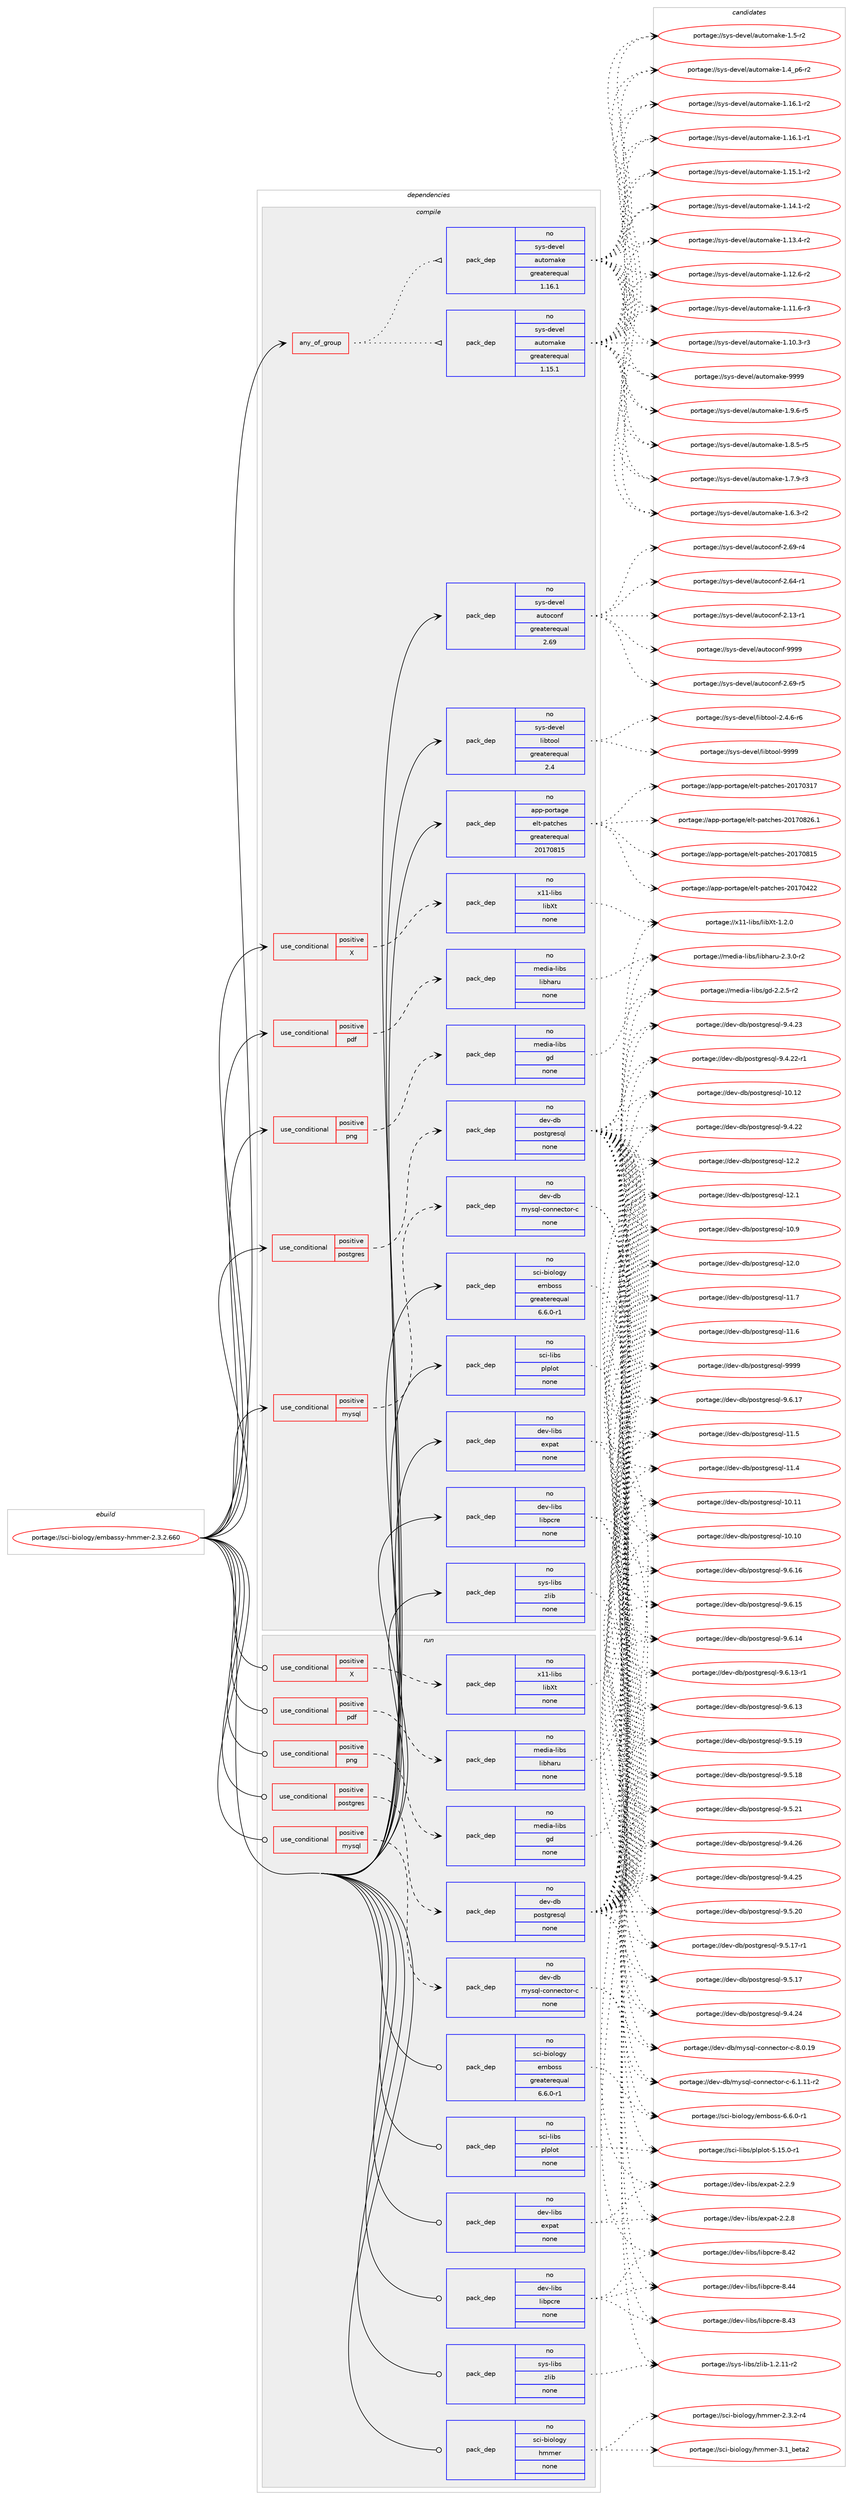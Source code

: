 digraph prolog {

# *************
# Graph options
# *************

newrank=true;
concentrate=true;
compound=true;
graph [rankdir=LR,fontname=Helvetica,fontsize=10,ranksep=1.5];#, ranksep=2.5, nodesep=0.2];
edge  [arrowhead=vee];
node  [fontname=Helvetica,fontsize=10];

# **********
# The ebuild
# **********

subgraph cluster_leftcol {
color=gray;
rank=same;
label=<<i>ebuild</i>>;
id [label="portage://sci-biology/embassy-hmmer-2.3.2.660", color=red, width=4, href="../sci-biology/embassy-hmmer-2.3.2.660.svg"];
}

# ****************
# The dependencies
# ****************

subgraph cluster_midcol {
color=gray;
label=<<i>dependencies</i>>;
subgraph cluster_compile {
fillcolor="#eeeeee";
style=filled;
label=<<i>compile</i>>;
subgraph any1638 {
dependency98505 [label=<<TABLE BORDER="0" CELLBORDER="1" CELLSPACING="0" CELLPADDING="4"><TR><TD CELLPADDING="10">any_of_group</TD></TR></TABLE>>, shape=none, color=red];subgraph pack76918 {
dependency98506 [label=<<TABLE BORDER="0" CELLBORDER="1" CELLSPACING="0" CELLPADDING="4" WIDTH="220"><TR><TD ROWSPAN="6" CELLPADDING="30">pack_dep</TD></TR><TR><TD WIDTH="110">no</TD></TR><TR><TD>sys-devel</TD></TR><TR><TD>automake</TD></TR><TR><TD>greaterequal</TD></TR><TR><TD>1.16.1</TD></TR></TABLE>>, shape=none, color=blue];
}
dependency98505:e -> dependency98506:w [weight=20,style="dotted",arrowhead="oinv"];
subgraph pack76919 {
dependency98507 [label=<<TABLE BORDER="0" CELLBORDER="1" CELLSPACING="0" CELLPADDING="4" WIDTH="220"><TR><TD ROWSPAN="6" CELLPADDING="30">pack_dep</TD></TR><TR><TD WIDTH="110">no</TD></TR><TR><TD>sys-devel</TD></TR><TR><TD>automake</TD></TR><TR><TD>greaterequal</TD></TR><TR><TD>1.15.1</TD></TR></TABLE>>, shape=none, color=blue];
}
dependency98505:e -> dependency98507:w [weight=20,style="dotted",arrowhead="oinv"];
}
id:e -> dependency98505:w [weight=20,style="solid",arrowhead="vee"];
subgraph cond19858 {
dependency98508 [label=<<TABLE BORDER="0" CELLBORDER="1" CELLSPACING="0" CELLPADDING="4"><TR><TD ROWSPAN="3" CELLPADDING="10">use_conditional</TD></TR><TR><TD>positive</TD></TR><TR><TD>X</TD></TR></TABLE>>, shape=none, color=red];
subgraph pack76920 {
dependency98509 [label=<<TABLE BORDER="0" CELLBORDER="1" CELLSPACING="0" CELLPADDING="4" WIDTH="220"><TR><TD ROWSPAN="6" CELLPADDING="30">pack_dep</TD></TR><TR><TD WIDTH="110">no</TD></TR><TR><TD>x11-libs</TD></TR><TR><TD>libXt</TD></TR><TR><TD>none</TD></TR><TR><TD></TD></TR></TABLE>>, shape=none, color=blue];
}
dependency98508:e -> dependency98509:w [weight=20,style="dashed",arrowhead="vee"];
}
id:e -> dependency98508:w [weight=20,style="solid",arrowhead="vee"];
subgraph cond19859 {
dependency98510 [label=<<TABLE BORDER="0" CELLBORDER="1" CELLSPACING="0" CELLPADDING="4"><TR><TD ROWSPAN="3" CELLPADDING="10">use_conditional</TD></TR><TR><TD>positive</TD></TR><TR><TD>mysql</TD></TR></TABLE>>, shape=none, color=red];
subgraph pack76921 {
dependency98511 [label=<<TABLE BORDER="0" CELLBORDER="1" CELLSPACING="0" CELLPADDING="4" WIDTH="220"><TR><TD ROWSPAN="6" CELLPADDING="30">pack_dep</TD></TR><TR><TD WIDTH="110">no</TD></TR><TR><TD>dev-db</TD></TR><TR><TD>mysql-connector-c</TD></TR><TR><TD>none</TD></TR><TR><TD></TD></TR></TABLE>>, shape=none, color=blue];
}
dependency98510:e -> dependency98511:w [weight=20,style="dashed",arrowhead="vee"];
}
id:e -> dependency98510:w [weight=20,style="solid",arrowhead="vee"];
subgraph cond19860 {
dependency98512 [label=<<TABLE BORDER="0" CELLBORDER="1" CELLSPACING="0" CELLPADDING="4"><TR><TD ROWSPAN="3" CELLPADDING="10">use_conditional</TD></TR><TR><TD>positive</TD></TR><TR><TD>pdf</TD></TR></TABLE>>, shape=none, color=red];
subgraph pack76922 {
dependency98513 [label=<<TABLE BORDER="0" CELLBORDER="1" CELLSPACING="0" CELLPADDING="4" WIDTH="220"><TR><TD ROWSPAN="6" CELLPADDING="30">pack_dep</TD></TR><TR><TD WIDTH="110">no</TD></TR><TR><TD>media-libs</TD></TR><TR><TD>libharu</TD></TR><TR><TD>none</TD></TR><TR><TD></TD></TR></TABLE>>, shape=none, color=blue];
}
dependency98512:e -> dependency98513:w [weight=20,style="dashed",arrowhead="vee"];
}
id:e -> dependency98512:w [weight=20,style="solid",arrowhead="vee"];
subgraph cond19861 {
dependency98514 [label=<<TABLE BORDER="0" CELLBORDER="1" CELLSPACING="0" CELLPADDING="4"><TR><TD ROWSPAN="3" CELLPADDING="10">use_conditional</TD></TR><TR><TD>positive</TD></TR><TR><TD>png</TD></TR></TABLE>>, shape=none, color=red];
subgraph pack76923 {
dependency98515 [label=<<TABLE BORDER="0" CELLBORDER="1" CELLSPACING="0" CELLPADDING="4" WIDTH="220"><TR><TD ROWSPAN="6" CELLPADDING="30">pack_dep</TD></TR><TR><TD WIDTH="110">no</TD></TR><TR><TD>media-libs</TD></TR><TR><TD>gd</TD></TR><TR><TD>none</TD></TR><TR><TD></TD></TR></TABLE>>, shape=none, color=blue];
}
dependency98514:e -> dependency98515:w [weight=20,style="dashed",arrowhead="vee"];
}
id:e -> dependency98514:w [weight=20,style="solid",arrowhead="vee"];
subgraph cond19862 {
dependency98516 [label=<<TABLE BORDER="0" CELLBORDER="1" CELLSPACING="0" CELLPADDING="4"><TR><TD ROWSPAN="3" CELLPADDING="10">use_conditional</TD></TR><TR><TD>positive</TD></TR><TR><TD>postgres</TD></TR></TABLE>>, shape=none, color=red];
subgraph pack76924 {
dependency98517 [label=<<TABLE BORDER="0" CELLBORDER="1" CELLSPACING="0" CELLPADDING="4" WIDTH="220"><TR><TD ROWSPAN="6" CELLPADDING="30">pack_dep</TD></TR><TR><TD WIDTH="110">no</TD></TR><TR><TD>dev-db</TD></TR><TR><TD>postgresql</TD></TR><TR><TD>none</TD></TR><TR><TD></TD></TR></TABLE>>, shape=none, color=blue];
}
dependency98516:e -> dependency98517:w [weight=20,style="dashed",arrowhead="vee"];
}
id:e -> dependency98516:w [weight=20,style="solid",arrowhead="vee"];
subgraph pack76925 {
dependency98518 [label=<<TABLE BORDER="0" CELLBORDER="1" CELLSPACING="0" CELLPADDING="4" WIDTH="220"><TR><TD ROWSPAN="6" CELLPADDING="30">pack_dep</TD></TR><TR><TD WIDTH="110">no</TD></TR><TR><TD>app-portage</TD></TR><TR><TD>elt-patches</TD></TR><TR><TD>greaterequal</TD></TR><TR><TD>20170815</TD></TR></TABLE>>, shape=none, color=blue];
}
id:e -> dependency98518:w [weight=20,style="solid",arrowhead="vee"];
subgraph pack76926 {
dependency98519 [label=<<TABLE BORDER="0" CELLBORDER="1" CELLSPACING="0" CELLPADDING="4" WIDTH="220"><TR><TD ROWSPAN="6" CELLPADDING="30">pack_dep</TD></TR><TR><TD WIDTH="110">no</TD></TR><TR><TD>dev-libs</TD></TR><TR><TD>expat</TD></TR><TR><TD>none</TD></TR><TR><TD></TD></TR></TABLE>>, shape=none, color=blue];
}
id:e -> dependency98519:w [weight=20,style="solid",arrowhead="vee"];
subgraph pack76927 {
dependency98520 [label=<<TABLE BORDER="0" CELLBORDER="1" CELLSPACING="0" CELLPADDING="4" WIDTH="220"><TR><TD ROWSPAN="6" CELLPADDING="30">pack_dep</TD></TR><TR><TD WIDTH="110">no</TD></TR><TR><TD>dev-libs</TD></TR><TR><TD>libpcre</TD></TR><TR><TD>none</TD></TR><TR><TD></TD></TR></TABLE>>, shape=none, color=blue];
}
id:e -> dependency98520:w [weight=20,style="solid",arrowhead="vee"];
subgraph pack76928 {
dependency98521 [label=<<TABLE BORDER="0" CELLBORDER="1" CELLSPACING="0" CELLPADDING="4" WIDTH="220"><TR><TD ROWSPAN="6" CELLPADDING="30">pack_dep</TD></TR><TR><TD WIDTH="110">no</TD></TR><TR><TD>sci-biology</TD></TR><TR><TD>emboss</TD></TR><TR><TD>greaterequal</TD></TR><TR><TD>6.6.0-r1</TD></TR></TABLE>>, shape=none, color=blue];
}
id:e -> dependency98521:w [weight=20,style="solid",arrowhead="vee"];
subgraph pack76929 {
dependency98522 [label=<<TABLE BORDER="0" CELLBORDER="1" CELLSPACING="0" CELLPADDING="4" WIDTH="220"><TR><TD ROWSPAN="6" CELLPADDING="30">pack_dep</TD></TR><TR><TD WIDTH="110">no</TD></TR><TR><TD>sci-libs</TD></TR><TR><TD>plplot</TD></TR><TR><TD>none</TD></TR><TR><TD></TD></TR></TABLE>>, shape=none, color=blue];
}
id:e -> dependency98522:w [weight=20,style="solid",arrowhead="vee"];
subgraph pack76930 {
dependency98523 [label=<<TABLE BORDER="0" CELLBORDER="1" CELLSPACING="0" CELLPADDING="4" WIDTH="220"><TR><TD ROWSPAN="6" CELLPADDING="30">pack_dep</TD></TR><TR><TD WIDTH="110">no</TD></TR><TR><TD>sys-devel</TD></TR><TR><TD>autoconf</TD></TR><TR><TD>greaterequal</TD></TR><TR><TD>2.69</TD></TR></TABLE>>, shape=none, color=blue];
}
id:e -> dependency98523:w [weight=20,style="solid",arrowhead="vee"];
subgraph pack76931 {
dependency98524 [label=<<TABLE BORDER="0" CELLBORDER="1" CELLSPACING="0" CELLPADDING="4" WIDTH="220"><TR><TD ROWSPAN="6" CELLPADDING="30">pack_dep</TD></TR><TR><TD WIDTH="110">no</TD></TR><TR><TD>sys-devel</TD></TR><TR><TD>libtool</TD></TR><TR><TD>greaterequal</TD></TR><TR><TD>2.4</TD></TR></TABLE>>, shape=none, color=blue];
}
id:e -> dependency98524:w [weight=20,style="solid",arrowhead="vee"];
subgraph pack76932 {
dependency98525 [label=<<TABLE BORDER="0" CELLBORDER="1" CELLSPACING="0" CELLPADDING="4" WIDTH="220"><TR><TD ROWSPAN="6" CELLPADDING="30">pack_dep</TD></TR><TR><TD WIDTH="110">no</TD></TR><TR><TD>sys-libs</TD></TR><TR><TD>zlib</TD></TR><TR><TD>none</TD></TR><TR><TD></TD></TR></TABLE>>, shape=none, color=blue];
}
id:e -> dependency98525:w [weight=20,style="solid",arrowhead="vee"];
}
subgraph cluster_compileandrun {
fillcolor="#eeeeee";
style=filled;
label=<<i>compile and run</i>>;
}
subgraph cluster_run {
fillcolor="#eeeeee";
style=filled;
label=<<i>run</i>>;
subgraph cond19863 {
dependency98526 [label=<<TABLE BORDER="0" CELLBORDER="1" CELLSPACING="0" CELLPADDING="4"><TR><TD ROWSPAN="3" CELLPADDING="10">use_conditional</TD></TR><TR><TD>positive</TD></TR><TR><TD>X</TD></TR></TABLE>>, shape=none, color=red];
subgraph pack76933 {
dependency98527 [label=<<TABLE BORDER="0" CELLBORDER="1" CELLSPACING="0" CELLPADDING="4" WIDTH="220"><TR><TD ROWSPAN="6" CELLPADDING="30">pack_dep</TD></TR><TR><TD WIDTH="110">no</TD></TR><TR><TD>x11-libs</TD></TR><TR><TD>libXt</TD></TR><TR><TD>none</TD></TR><TR><TD></TD></TR></TABLE>>, shape=none, color=blue];
}
dependency98526:e -> dependency98527:w [weight=20,style="dashed",arrowhead="vee"];
}
id:e -> dependency98526:w [weight=20,style="solid",arrowhead="odot"];
subgraph cond19864 {
dependency98528 [label=<<TABLE BORDER="0" CELLBORDER="1" CELLSPACING="0" CELLPADDING="4"><TR><TD ROWSPAN="3" CELLPADDING="10">use_conditional</TD></TR><TR><TD>positive</TD></TR><TR><TD>mysql</TD></TR></TABLE>>, shape=none, color=red];
subgraph pack76934 {
dependency98529 [label=<<TABLE BORDER="0" CELLBORDER="1" CELLSPACING="0" CELLPADDING="4" WIDTH="220"><TR><TD ROWSPAN="6" CELLPADDING="30">pack_dep</TD></TR><TR><TD WIDTH="110">no</TD></TR><TR><TD>dev-db</TD></TR><TR><TD>mysql-connector-c</TD></TR><TR><TD>none</TD></TR><TR><TD></TD></TR></TABLE>>, shape=none, color=blue];
}
dependency98528:e -> dependency98529:w [weight=20,style="dashed",arrowhead="vee"];
}
id:e -> dependency98528:w [weight=20,style="solid",arrowhead="odot"];
subgraph cond19865 {
dependency98530 [label=<<TABLE BORDER="0" CELLBORDER="1" CELLSPACING="0" CELLPADDING="4"><TR><TD ROWSPAN="3" CELLPADDING="10">use_conditional</TD></TR><TR><TD>positive</TD></TR><TR><TD>pdf</TD></TR></TABLE>>, shape=none, color=red];
subgraph pack76935 {
dependency98531 [label=<<TABLE BORDER="0" CELLBORDER="1" CELLSPACING="0" CELLPADDING="4" WIDTH="220"><TR><TD ROWSPAN="6" CELLPADDING="30">pack_dep</TD></TR><TR><TD WIDTH="110">no</TD></TR><TR><TD>media-libs</TD></TR><TR><TD>libharu</TD></TR><TR><TD>none</TD></TR><TR><TD></TD></TR></TABLE>>, shape=none, color=blue];
}
dependency98530:e -> dependency98531:w [weight=20,style="dashed",arrowhead="vee"];
}
id:e -> dependency98530:w [weight=20,style="solid",arrowhead="odot"];
subgraph cond19866 {
dependency98532 [label=<<TABLE BORDER="0" CELLBORDER="1" CELLSPACING="0" CELLPADDING="4"><TR><TD ROWSPAN="3" CELLPADDING="10">use_conditional</TD></TR><TR><TD>positive</TD></TR><TR><TD>png</TD></TR></TABLE>>, shape=none, color=red];
subgraph pack76936 {
dependency98533 [label=<<TABLE BORDER="0" CELLBORDER="1" CELLSPACING="0" CELLPADDING="4" WIDTH="220"><TR><TD ROWSPAN="6" CELLPADDING="30">pack_dep</TD></TR><TR><TD WIDTH="110">no</TD></TR><TR><TD>media-libs</TD></TR><TR><TD>gd</TD></TR><TR><TD>none</TD></TR><TR><TD></TD></TR></TABLE>>, shape=none, color=blue];
}
dependency98532:e -> dependency98533:w [weight=20,style="dashed",arrowhead="vee"];
}
id:e -> dependency98532:w [weight=20,style="solid",arrowhead="odot"];
subgraph cond19867 {
dependency98534 [label=<<TABLE BORDER="0" CELLBORDER="1" CELLSPACING="0" CELLPADDING="4"><TR><TD ROWSPAN="3" CELLPADDING="10">use_conditional</TD></TR><TR><TD>positive</TD></TR><TR><TD>postgres</TD></TR></TABLE>>, shape=none, color=red];
subgraph pack76937 {
dependency98535 [label=<<TABLE BORDER="0" CELLBORDER="1" CELLSPACING="0" CELLPADDING="4" WIDTH="220"><TR><TD ROWSPAN="6" CELLPADDING="30">pack_dep</TD></TR><TR><TD WIDTH="110">no</TD></TR><TR><TD>dev-db</TD></TR><TR><TD>postgresql</TD></TR><TR><TD>none</TD></TR><TR><TD></TD></TR></TABLE>>, shape=none, color=blue];
}
dependency98534:e -> dependency98535:w [weight=20,style="dashed",arrowhead="vee"];
}
id:e -> dependency98534:w [weight=20,style="solid",arrowhead="odot"];
subgraph pack76938 {
dependency98536 [label=<<TABLE BORDER="0" CELLBORDER="1" CELLSPACING="0" CELLPADDING="4" WIDTH="220"><TR><TD ROWSPAN="6" CELLPADDING="30">pack_dep</TD></TR><TR><TD WIDTH="110">no</TD></TR><TR><TD>dev-libs</TD></TR><TR><TD>expat</TD></TR><TR><TD>none</TD></TR><TR><TD></TD></TR></TABLE>>, shape=none, color=blue];
}
id:e -> dependency98536:w [weight=20,style="solid",arrowhead="odot"];
subgraph pack76939 {
dependency98537 [label=<<TABLE BORDER="0" CELLBORDER="1" CELLSPACING="0" CELLPADDING="4" WIDTH="220"><TR><TD ROWSPAN="6" CELLPADDING="30">pack_dep</TD></TR><TR><TD WIDTH="110">no</TD></TR><TR><TD>dev-libs</TD></TR><TR><TD>libpcre</TD></TR><TR><TD>none</TD></TR><TR><TD></TD></TR></TABLE>>, shape=none, color=blue];
}
id:e -> dependency98537:w [weight=20,style="solid",arrowhead="odot"];
subgraph pack76940 {
dependency98538 [label=<<TABLE BORDER="0" CELLBORDER="1" CELLSPACING="0" CELLPADDING="4" WIDTH="220"><TR><TD ROWSPAN="6" CELLPADDING="30">pack_dep</TD></TR><TR><TD WIDTH="110">no</TD></TR><TR><TD>sci-biology</TD></TR><TR><TD>emboss</TD></TR><TR><TD>greaterequal</TD></TR><TR><TD>6.6.0-r1</TD></TR></TABLE>>, shape=none, color=blue];
}
id:e -> dependency98538:w [weight=20,style="solid",arrowhead="odot"];
subgraph pack76941 {
dependency98539 [label=<<TABLE BORDER="0" CELLBORDER="1" CELLSPACING="0" CELLPADDING="4" WIDTH="220"><TR><TD ROWSPAN="6" CELLPADDING="30">pack_dep</TD></TR><TR><TD WIDTH="110">no</TD></TR><TR><TD>sci-biology</TD></TR><TR><TD>hmmer</TD></TR><TR><TD>none</TD></TR><TR><TD></TD></TR></TABLE>>, shape=none, color=blue];
}
id:e -> dependency98539:w [weight=20,style="solid",arrowhead="odot"];
subgraph pack76942 {
dependency98540 [label=<<TABLE BORDER="0" CELLBORDER="1" CELLSPACING="0" CELLPADDING="4" WIDTH="220"><TR><TD ROWSPAN="6" CELLPADDING="30">pack_dep</TD></TR><TR><TD WIDTH="110">no</TD></TR><TR><TD>sci-libs</TD></TR><TR><TD>plplot</TD></TR><TR><TD>none</TD></TR><TR><TD></TD></TR></TABLE>>, shape=none, color=blue];
}
id:e -> dependency98540:w [weight=20,style="solid",arrowhead="odot"];
subgraph pack76943 {
dependency98541 [label=<<TABLE BORDER="0" CELLBORDER="1" CELLSPACING="0" CELLPADDING="4" WIDTH="220"><TR><TD ROWSPAN="6" CELLPADDING="30">pack_dep</TD></TR><TR><TD WIDTH="110">no</TD></TR><TR><TD>sys-libs</TD></TR><TR><TD>zlib</TD></TR><TR><TD>none</TD></TR><TR><TD></TD></TR></TABLE>>, shape=none, color=blue];
}
id:e -> dependency98541:w [weight=20,style="solid",arrowhead="odot"];
}
}

# **************
# The candidates
# **************

subgraph cluster_choices {
rank=same;
color=gray;
label=<<i>candidates</i>>;

subgraph choice76918 {
color=black;
nodesep=1;
choice115121115451001011181011084797117116111109971071014557575757 [label="portage://sys-devel/automake-9999", color=red, width=4,href="../sys-devel/automake-9999.svg"];
choice115121115451001011181011084797117116111109971071014549465746544511453 [label="portage://sys-devel/automake-1.9.6-r5", color=red, width=4,href="../sys-devel/automake-1.9.6-r5.svg"];
choice115121115451001011181011084797117116111109971071014549465646534511453 [label="portage://sys-devel/automake-1.8.5-r5", color=red, width=4,href="../sys-devel/automake-1.8.5-r5.svg"];
choice115121115451001011181011084797117116111109971071014549465546574511451 [label="portage://sys-devel/automake-1.7.9-r3", color=red, width=4,href="../sys-devel/automake-1.7.9-r3.svg"];
choice115121115451001011181011084797117116111109971071014549465446514511450 [label="portage://sys-devel/automake-1.6.3-r2", color=red, width=4,href="../sys-devel/automake-1.6.3-r2.svg"];
choice11512111545100101118101108479711711611110997107101454946534511450 [label="portage://sys-devel/automake-1.5-r2", color=red, width=4,href="../sys-devel/automake-1.5-r2.svg"];
choice115121115451001011181011084797117116111109971071014549465295112544511450 [label="portage://sys-devel/automake-1.4_p6-r2", color=red, width=4,href="../sys-devel/automake-1.4_p6-r2.svg"];
choice11512111545100101118101108479711711611110997107101454946495446494511450 [label="portage://sys-devel/automake-1.16.1-r2", color=red, width=4,href="../sys-devel/automake-1.16.1-r2.svg"];
choice11512111545100101118101108479711711611110997107101454946495446494511449 [label="portage://sys-devel/automake-1.16.1-r1", color=red, width=4,href="../sys-devel/automake-1.16.1-r1.svg"];
choice11512111545100101118101108479711711611110997107101454946495346494511450 [label="portage://sys-devel/automake-1.15.1-r2", color=red, width=4,href="../sys-devel/automake-1.15.1-r2.svg"];
choice11512111545100101118101108479711711611110997107101454946495246494511450 [label="portage://sys-devel/automake-1.14.1-r2", color=red, width=4,href="../sys-devel/automake-1.14.1-r2.svg"];
choice11512111545100101118101108479711711611110997107101454946495146524511450 [label="portage://sys-devel/automake-1.13.4-r2", color=red, width=4,href="../sys-devel/automake-1.13.4-r2.svg"];
choice11512111545100101118101108479711711611110997107101454946495046544511450 [label="portage://sys-devel/automake-1.12.6-r2", color=red, width=4,href="../sys-devel/automake-1.12.6-r2.svg"];
choice11512111545100101118101108479711711611110997107101454946494946544511451 [label="portage://sys-devel/automake-1.11.6-r3", color=red, width=4,href="../sys-devel/automake-1.11.6-r3.svg"];
choice11512111545100101118101108479711711611110997107101454946494846514511451 [label="portage://sys-devel/automake-1.10.3-r3", color=red, width=4,href="../sys-devel/automake-1.10.3-r3.svg"];
dependency98506:e -> choice115121115451001011181011084797117116111109971071014557575757:w [style=dotted,weight="100"];
dependency98506:e -> choice115121115451001011181011084797117116111109971071014549465746544511453:w [style=dotted,weight="100"];
dependency98506:e -> choice115121115451001011181011084797117116111109971071014549465646534511453:w [style=dotted,weight="100"];
dependency98506:e -> choice115121115451001011181011084797117116111109971071014549465546574511451:w [style=dotted,weight="100"];
dependency98506:e -> choice115121115451001011181011084797117116111109971071014549465446514511450:w [style=dotted,weight="100"];
dependency98506:e -> choice11512111545100101118101108479711711611110997107101454946534511450:w [style=dotted,weight="100"];
dependency98506:e -> choice115121115451001011181011084797117116111109971071014549465295112544511450:w [style=dotted,weight="100"];
dependency98506:e -> choice11512111545100101118101108479711711611110997107101454946495446494511450:w [style=dotted,weight="100"];
dependency98506:e -> choice11512111545100101118101108479711711611110997107101454946495446494511449:w [style=dotted,weight="100"];
dependency98506:e -> choice11512111545100101118101108479711711611110997107101454946495346494511450:w [style=dotted,weight="100"];
dependency98506:e -> choice11512111545100101118101108479711711611110997107101454946495246494511450:w [style=dotted,weight="100"];
dependency98506:e -> choice11512111545100101118101108479711711611110997107101454946495146524511450:w [style=dotted,weight="100"];
dependency98506:e -> choice11512111545100101118101108479711711611110997107101454946495046544511450:w [style=dotted,weight="100"];
dependency98506:e -> choice11512111545100101118101108479711711611110997107101454946494946544511451:w [style=dotted,weight="100"];
dependency98506:e -> choice11512111545100101118101108479711711611110997107101454946494846514511451:w [style=dotted,weight="100"];
}
subgraph choice76919 {
color=black;
nodesep=1;
choice115121115451001011181011084797117116111109971071014557575757 [label="portage://sys-devel/automake-9999", color=red, width=4,href="../sys-devel/automake-9999.svg"];
choice115121115451001011181011084797117116111109971071014549465746544511453 [label="portage://sys-devel/automake-1.9.6-r5", color=red, width=4,href="../sys-devel/automake-1.9.6-r5.svg"];
choice115121115451001011181011084797117116111109971071014549465646534511453 [label="portage://sys-devel/automake-1.8.5-r5", color=red, width=4,href="../sys-devel/automake-1.8.5-r5.svg"];
choice115121115451001011181011084797117116111109971071014549465546574511451 [label="portage://sys-devel/automake-1.7.9-r3", color=red, width=4,href="../sys-devel/automake-1.7.9-r3.svg"];
choice115121115451001011181011084797117116111109971071014549465446514511450 [label="portage://sys-devel/automake-1.6.3-r2", color=red, width=4,href="../sys-devel/automake-1.6.3-r2.svg"];
choice11512111545100101118101108479711711611110997107101454946534511450 [label="portage://sys-devel/automake-1.5-r2", color=red, width=4,href="../sys-devel/automake-1.5-r2.svg"];
choice115121115451001011181011084797117116111109971071014549465295112544511450 [label="portage://sys-devel/automake-1.4_p6-r2", color=red, width=4,href="../sys-devel/automake-1.4_p6-r2.svg"];
choice11512111545100101118101108479711711611110997107101454946495446494511450 [label="portage://sys-devel/automake-1.16.1-r2", color=red, width=4,href="../sys-devel/automake-1.16.1-r2.svg"];
choice11512111545100101118101108479711711611110997107101454946495446494511449 [label="portage://sys-devel/automake-1.16.1-r1", color=red, width=4,href="../sys-devel/automake-1.16.1-r1.svg"];
choice11512111545100101118101108479711711611110997107101454946495346494511450 [label="portage://sys-devel/automake-1.15.1-r2", color=red, width=4,href="../sys-devel/automake-1.15.1-r2.svg"];
choice11512111545100101118101108479711711611110997107101454946495246494511450 [label="portage://sys-devel/automake-1.14.1-r2", color=red, width=4,href="../sys-devel/automake-1.14.1-r2.svg"];
choice11512111545100101118101108479711711611110997107101454946495146524511450 [label="portage://sys-devel/automake-1.13.4-r2", color=red, width=4,href="../sys-devel/automake-1.13.4-r2.svg"];
choice11512111545100101118101108479711711611110997107101454946495046544511450 [label="portage://sys-devel/automake-1.12.6-r2", color=red, width=4,href="../sys-devel/automake-1.12.6-r2.svg"];
choice11512111545100101118101108479711711611110997107101454946494946544511451 [label="portage://sys-devel/automake-1.11.6-r3", color=red, width=4,href="../sys-devel/automake-1.11.6-r3.svg"];
choice11512111545100101118101108479711711611110997107101454946494846514511451 [label="portage://sys-devel/automake-1.10.3-r3", color=red, width=4,href="../sys-devel/automake-1.10.3-r3.svg"];
dependency98507:e -> choice115121115451001011181011084797117116111109971071014557575757:w [style=dotted,weight="100"];
dependency98507:e -> choice115121115451001011181011084797117116111109971071014549465746544511453:w [style=dotted,weight="100"];
dependency98507:e -> choice115121115451001011181011084797117116111109971071014549465646534511453:w [style=dotted,weight="100"];
dependency98507:e -> choice115121115451001011181011084797117116111109971071014549465546574511451:w [style=dotted,weight="100"];
dependency98507:e -> choice115121115451001011181011084797117116111109971071014549465446514511450:w [style=dotted,weight="100"];
dependency98507:e -> choice11512111545100101118101108479711711611110997107101454946534511450:w [style=dotted,weight="100"];
dependency98507:e -> choice115121115451001011181011084797117116111109971071014549465295112544511450:w [style=dotted,weight="100"];
dependency98507:e -> choice11512111545100101118101108479711711611110997107101454946495446494511450:w [style=dotted,weight="100"];
dependency98507:e -> choice11512111545100101118101108479711711611110997107101454946495446494511449:w [style=dotted,weight="100"];
dependency98507:e -> choice11512111545100101118101108479711711611110997107101454946495346494511450:w [style=dotted,weight="100"];
dependency98507:e -> choice11512111545100101118101108479711711611110997107101454946495246494511450:w [style=dotted,weight="100"];
dependency98507:e -> choice11512111545100101118101108479711711611110997107101454946495146524511450:w [style=dotted,weight="100"];
dependency98507:e -> choice11512111545100101118101108479711711611110997107101454946495046544511450:w [style=dotted,weight="100"];
dependency98507:e -> choice11512111545100101118101108479711711611110997107101454946494946544511451:w [style=dotted,weight="100"];
dependency98507:e -> choice11512111545100101118101108479711711611110997107101454946494846514511451:w [style=dotted,weight="100"];
}
subgraph choice76920 {
color=black;
nodesep=1;
choice12049494510810598115471081059888116454946504648 [label="portage://x11-libs/libXt-1.2.0", color=red, width=4,href="../x11-libs/libXt-1.2.0.svg"];
dependency98509:e -> choice12049494510810598115471081059888116454946504648:w [style=dotted,weight="100"];
}
subgraph choice76921 {
color=black;
nodesep=1;
choice100101118451009847109121115113108459911111011010199116111114459945564648464957 [label="portage://dev-db/mysql-connector-c-8.0.19", color=red, width=4,href="../dev-db/mysql-connector-c-8.0.19.svg"];
choice1001011184510098471091211151131084599111110110101991161111144599455446494649494511450 [label="portage://dev-db/mysql-connector-c-6.1.11-r2", color=red, width=4,href="../dev-db/mysql-connector-c-6.1.11-r2.svg"];
dependency98511:e -> choice100101118451009847109121115113108459911111011010199116111114459945564648464957:w [style=dotted,weight="100"];
dependency98511:e -> choice1001011184510098471091211151131084599111110110101991161111144599455446494649494511450:w [style=dotted,weight="100"];
}
subgraph choice76922 {
color=black;
nodesep=1;
choice1091011001059745108105981154710810598104971141174550465146484511450 [label="portage://media-libs/libharu-2.3.0-r2", color=red, width=4,href="../media-libs/libharu-2.3.0-r2.svg"];
dependency98513:e -> choice1091011001059745108105981154710810598104971141174550465146484511450:w [style=dotted,weight="100"];
}
subgraph choice76923 {
color=black;
nodesep=1;
choice109101100105974510810598115471031004550465046534511450 [label="portage://media-libs/gd-2.2.5-r2", color=red, width=4,href="../media-libs/gd-2.2.5-r2.svg"];
dependency98515:e -> choice109101100105974510810598115471031004550465046534511450:w [style=dotted,weight="100"];
}
subgraph choice76924 {
color=black;
nodesep=1;
choice1001011184510098471121111151161031141011151131084557575757 [label="portage://dev-db/postgresql-9999", color=red, width=4,href="../dev-db/postgresql-9999.svg"];
choice10010111845100984711211111511610311410111511310845574654464955 [label="portage://dev-db/postgresql-9.6.17", color=red, width=4,href="../dev-db/postgresql-9.6.17.svg"];
choice10010111845100984711211111511610311410111511310845574654464954 [label="portage://dev-db/postgresql-9.6.16", color=red, width=4,href="../dev-db/postgresql-9.6.16.svg"];
choice10010111845100984711211111511610311410111511310845574654464953 [label="portage://dev-db/postgresql-9.6.15", color=red, width=4,href="../dev-db/postgresql-9.6.15.svg"];
choice10010111845100984711211111511610311410111511310845574654464952 [label="portage://dev-db/postgresql-9.6.14", color=red, width=4,href="../dev-db/postgresql-9.6.14.svg"];
choice100101118451009847112111115116103114101115113108455746544649514511449 [label="portage://dev-db/postgresql-9.6.13-r1", color=red, width=4,href="../dev-db/postgresql-9.6.13-r1.svg"];
choice10010111845100984711211111511610311410111511310845574654464951 [label="portage://dev-db/postgresql-9.6.13", color=red, width=4,href="../dev-db/postgresql-9.6.13.svg"];
choice10010111845100984711211111511610311410111511310845574653465049 [label="portage://dev-db/postgresql-9.5.21", color=red, width=4,href="../dev-db/postgresql-9.5.21.svg"];
choice10010111845100984711211111511610311410111511310845574653465048 [label="portage://dev-db/postgresql-9.5.20", color=red, width=4,href="../dev-db/postgresql-9.5.20.svg"];
choice10010111845100984711211111511610311410111511310845574653464957 [label="portage://dev-db/postgresql-9.5.19", color=red, width=4,href="../dev-db/postgresql-9.5.19.svg"];
choice10010111845100984711211111511610311410111511310845574653464956 [label="portage://dev-db/postgresql-9.5.18", color=red, width=4,href="../dev-db/postgresql-9.5.18.svg"];
choice100101118451009847112111115116103114101115113108455746534649554511449 [label="portage://dev-db/postgresql-9.5.17-r1", color=red, width=4,href="../dev-db/postgresql-9.5.17-r1.svg"];
choice10010111845100984711211111511610311410111511310845574653464955 [label="portage://dev-db/postgresql-9.5.17", color=red, width=4,href="../dev-db/postgresql-9.5.17.svg"];
choice10010111845100984711211111511610311410111511310845574652465054 [label="portage://dev-db/postgresql-9.4.26", color=red, width=4,href="../dev-db/postgresql-9.4.26.svg"];
choice10010111845100984711211111511610311410111511310845574652465053 [label="portage://dev-db/postgresql-9.4.25", color=red, width=4,href="../dev-db/postgresql-9.4.25.svg"];
choice10010111845100984711211111511610311410111511310845574652465052 [label="portage://dev-db/postgresql-9.4.24", color=red, width=4,href="../dev-db/postgresql-9.4.24.svg"];
choice10010111845100984711211111511610311410111511310845574652465051 [label="portage://dev-db/postgresql-9.4.23", color=red, width=4,href="../dev-db/postgresql-9.4.23.svg"];
choice100101118451009847112111115116103114101115113108455746524650504511449 [label="portage://dev-db/postgresql-9.4.22-r1", color=red, width=4,href="../dev-db/postgresql-9.4.22-r1.svg"];
choice10010111845100984711211111511610311410111511310845574652465050 [label="portage://dev-db/postgresql-9.4.22", color=red, width=4,href="../dev-db/postgresql-9.4.22.svg"];
choice1001011184510098471121111151161031141011151131084549504650 [label="portage://dev-db/postgresql-12.2", color=red, width=4,href="../dev-db/postgresql-12.2.svg"];
choice1001011184510098471121111151161031141011151131084549504649 [label="portage://dev-db/postgresql-12.1", color=red, width=4,href="../dev-db/postgresql-12.1.svg"];
choice1001011184510098471121111151161031141011151131084549504648 [label="portage://dev-db/postgresql-12.0", color=red, width=4,href="../dev-db/postgresql-12.0.svg"];
choice1001011184510098471121111151161031141011151131084549494655 [label="portage://dev-db/postgresql-11.7", color=red, width=4,href="../dev-db/postgresql-11.7.svg"];
choice1001011184510098471121111151161031141011151131084549494654 [label="portage://dev-db/postgresql-11.6", color=red, width=4,href="../dev-db/postgresql-11.6.svg"];
choice1001011184510098471121111151161031141011151131084549494653 [label="portage://dev-db/postgresql-11.5", color=red, width=4,href="../dev-db/postgresql-11.5.svg"];
choice1001011184510098471121111151161031141011151131084549494652 [label="portage://dev-db/postgresql-11.4", color=red, width=4,href="../dev-db/postgresql-11.4.svg"];
choice1001011184510098471121111151161031141011151131084549484657 [label="portage://dev-db/postgresql-10.9", color=red, width=4,href="../dev-db/postgresql-10.9.svg"];
choice100101118451009847112111115116103114101115113108454948464950 [label="portage://dev-db/postgresql-10.12", color=red, width=4,href="../dev-db/postgresql-10.12.svg"];
choice100101118451009847112111115116103114101115113108454948464949 [label="portage://dev-db/postgresql-10.11", color=red, width=4,href="../dev-db/postgresql-10.11.svg"];
choice100101118451009847112111115116103114101115113108454948464948 [label="portage://dev-db/postgresql-10.10", color=red, width=4,href="../dev-db/postgresql-10.10.svg"];
dependency98517:e -> choice1001011184510098471121111151161031141011151131084557575757:w [style=dotted,weight="100"];
dependency98517:e -> choice10010111845100984711211111511610311410111511310845574654464955:w [style=dotted,weight="100"];
dependency98517:e -> choice10010111845100984711211111511610311410111511310845574654464954:w [style=dotted,weight="100"];
dependency98517:e -> choice10010111845100984711211111511610311410111511310845574654464953:w [style=dotted,weight="100"];
dependency98517:e -> choice10010111845100984711211111511610311410111511310845574654464952:w [style=dotted,weight="100"];
dependency98517:e -> choice100101118451009847112111115116103114101115113108455746544649514511449:w [style=dotted,weight="100"];
dependency98517:e -> choice10010111845100984711211111511610311410111511310845574654464951:w [style=dotted,weight="100"];
dependency98517:e -> choice10010111845100984711211111511610311410111511310845574653465049:w [style=dotted,weight="100"];
dependency98517:e -> choice10010111845100984711211111511610311410111511310845574653465048:w [style=dotted,weight="100"];
dependency98517:e -> choice10010111845100984711211111511610311410111511310845574653464957:w [style=dotted,weight="100"];
dependency98517:e -> choice10010111845100984711211111511610311410111511310845574653464956:w [style=dotted,weight="100"];
dependency98517:e -> choice100101118451009847112111115116103114101115113108455746534649554511449:w [style=dotted,weight="100"];
dependency98517:e -> choice10010111845100984711211111511610311410111511310845574653464955:w [style=dotted,weight="100"];
dependency98517:e -> choice10010111845100984711211111511610311410111511310845574652465054:w [style=dotted,weight="100"];
dependency98517:e -> choice10010111845100984711211111511610311410111511310845574652465053:w [style=dotted,weight="100"];
dependency98517:e -> choice10010111845100984711211111511610311410111511310845574652465052:w [style=dotted,weight="100"];
dependency98517:e -> choice10010111845100984711211111511610311410111511310845574652465051:w [style=dotted,weight="100"];
dependency98517:e -> choice100101118451009847112111115116103114101115113108455746524650504511449:w [style=dotted,weight="100"];
dependency98517:e -> choice10010111845100984711211111511610311410111511310845574652465050:w [style=dotted,weight="100"];
dependency98517:e -> choice1001011184510098471121111151161031141011151131084549504650:w [style=dotted,weight="100"];
dependency98517:e -> choice1001011184510098471121111151161031141011151131084549504649:w [style=dotted,weight="100"];
dependency98517:e -> choice1001011184510098471121111151161031141011151131084549504648:w [style=dotted,weight="100"];
dependency98517:e -> choice1001011184510098471121111151161031141011151131084549494655:w [style=dotted,weight="100"];
dependency98517:e -> choice1001011184510098471121111151161031141011151131084549494654:w [style=dotted,weight="100"];
dependency98517:e -> choice1001011184510098471121111151161031141011151131084549494653:w [style=dotted,weight="100"];
dependency98517:e -> choice1001011184510098471121111151161031141011151131084549494652:w [style=dotted,weight="100"];
dependency98517:e -> choice1001011184510098471121111151161031141011151131084549484657:w [style=dotted,weight="100"];
dependency98517:e -> choice100101118451009847112111115116103114101115113108454948464950:w [style=dotted,weight="100"];
dependency98517:e -> choice100101118451009847112111115116103114101115113108454948464949:w [style=dotted,weight="100"];
dependency98517:e -> choice100101118451009847112111115116103114101115113108454948464948:w [style=dotted,weight="100"];
}
subgraph choice76925 {
color=black;
nodesep=1;
choice971121124511211111411697103101471011081164511297116991041011154550484955485650544649 [label="portage://app-portage/elt-patches-20170826.1", color=red, width=4,href="../app-portage/elt-patches-20170826.1.svg"];
choice97112112451121111141169710310147101108116451129711699104101115455048495548564953 [label="portage://app-portage/elt-patches-20170815", color=red, width=4,href="../app-portage/elt-patches-20170815.svg"];
choice97112112451121111141169710310147101108116451129711699104101115455048495548525050 [label="portage://app-portage/elt-patches-20170422", color=red, width=4,href="../app-portage/elt-patches-20170422.svg"];
choice97112112451121111141169710310147101108116451129711699104101115455048495548514955 [label="portage://app-portage/elt-patches-20170317", color=red, width=4,href="../app-portage/elt-patches-20170317.svg"];
dependency98518:e -> choice971121124511211111411697103101471011081164511297116991041011154550484955485650544649:w [style=dotted,weight="100"];
dependency98518:e -> choice97112112451121111141169710310147101108116451129711699104101115455048495548564953:w [style=dotted,weight="100"];
dependency98518:e -> choice97112112451121111141169710310147101108116451129711699104101115455048495548525050:w [style=dotted,weight="100"];
dependency98518:e -> choice97112112451121111141169710310147101108116451129711699104101115455048495548514955:w [style=dotted,weight="100"];
}
subgraph choice76926 {
color=black;
nodesep=1;
choice10010111845108105981154710112011297116455046504657 [label="portage://dev-libs/expat-2.2.9", color=red, width=4,href="../dev-libs/expat-2.2.9.svg"];
choice10010111845108105981154710112011297116455046504656 [label="portage://dev-libs/expat-2.2.8", color=red, width=4,href="../dev-libs/expat-2.2.8.svg"];
dependency98519:e -> choice10010111845108105981154710112011297116455046504657:w [style=dotted,weight="100"];
dependency98519:e -> choice10010111845108105981154710112011297116455046504656:w [style=dotted,weight="100"];
}
subgraph choice76927 {
color=black;
nodesep=1;
choice10010111845108105981154710810598112991141014556465252 [label="portage://dev-libs/libpcre-8.44", color=red, width=4,href="../dev-libs/libpcre-8.44.svg"];
choice10010111845108105981154710810598112991141014556465251 [label="portage://dev-libs/libpcre-8.43", color=red, width=4,href="../dev-libs/libpcre-8.43.svg"];
choice10010111845108105981154710810598112991141014556465250 [label="portage://dev-libs/libpcre-8.42", color=red, width=4,href="../dev-libs/libpcre-8.42.svg"];
dependency98520:e -> choice10010111845108105981154710810598112991141014556465252:w [style=dotted,weight="100"];
dependency98520:e -> choice10010111845108105981154710810598112991141014556465251:w [style=dotted,weight="100"];
dependency98520:e -> choice10010111845108105981154710810598112991141014556465250:w [style=dotted,weight="100"];
}
subgraph choice76928 {
color=black;
nodesep=1;
choice11599105459810511110811110312147101109981111151154554465446484511449 [label="portage://sci-biology/emboss-6.6.0-r1", color=red, width=4,href="../sci-biology/emboss-6.6.0-r1.svg"];
dependency98521:e -> choice11599105459810511110811110312147101109981111151154554465446484511449:w [style=dotted,weight="100"];
}
subgraph choice76929 {
color=black;
nodesep=1;
choice11599105451081059811547112108112108111116455346495346484511449 [label="portage://sci-libs/plplot-5.15.0-r1", color=red, width=4,href="../sci-libs/plplot-5.15.0-r1.svg"];
dependency98522:e -> choice11599105451081059811547112108112108111116455346495346484511449:w [style=dotted,weight="100"];
}
subgraph choice76930 {
color=black;
nodesep=1;
choice115121115451001011181011084797117116111991111101024557575757 [label="portage://sys-devel/autoconf-9999", color=red, width=4,href="../sys-devel/autoconf-9999.svg"];
choice1151211154510010111810110847971171161119911111010245504654574511453 [label="portage://sys-devel/autoconf-2.69-r5", color=red, width=4,href="../sys-devel/autoconf-2.69-r5.svg"];
choice1151211154510010111810110847971171161119911111010245504654574511452 [label="portage://sys-devel/autoconf-2.69-r4", color=red, width=4,href="../sys-devel/autoconf-2.69-r4.svg"];
choice1151211154510010111810110847971171161119911111010245504654524511449 [label="portage://sys-devel/autoconf-2.64-r1", color=red, width=4,href="../sys-devel/autoconf-2.64-r1.svg"];
choice1151211154510010111810110847971171161119911111010245504649514511449 [label="portage://sys-devel/autoconf-2.13-r1", color=red, width=4,href="../sys-devel/autoconf-2.13-r1.svg"];
dependency98523:e -> choice115121115451001011181011084797117116111991111101024557575757:w [style=dotted,weight="100"];
dependency98523:e -> choice1151211154510010111810110847971171161119911111010245504654574511453:w [style=dotted,weight="100"];
dependency98523:e -> choice1151211154510010111810110847971171161119911111010245504654574511452:w [style=dotted,weight="100"];
dependency98523:e -> choice1151211154510010111810110847971171161119911111010245504654524511449:w [style=dotted,weight="100"];
dependency98523:e -> choice1151211154510010111810110847971171161119911111010245504649514511449:w [style=dotted,weight="100"];
}
subgraph choice76931 {
color=black;
nodesep=1;
choice1151211154510010111810110847108105981161111111084557575757 [label="portage://sys-devel/libtool-9999", color=red, width=4,href="../sys-devel/libtool-9999.svg"];
choice1151211154510010111810110847108105981161111111084550465246544511454 [label="portage://sys-devel/libtool-2.4.6-r6", color=red, width=4,href="../sys-devel/libtool-2.4.6-r6.svg"];
dependency98524:e -> choice1151211154510010111810110847108105981161111111084557575757:w [style=dotted,weight="100"];
dependency98524:e -> choice1151211154510010111810110847108105981161111111084550465246544511454:w [style=dotted,weight="100"];
}
subgraph choice76932 {
color=black;
nodesep=1;
choice11512111545108105981154712210810598454946504649494511450 [label="portage://sys-libs/zlib-1.2.11-r2", color=red, width=4,href="../sys-libs/zlib-1.2.11-r2.svg"];
dependency98525:e -> choice11512111545108105981154712210810598454946504649494511450:w [style=dotted,weight="100"];
}
subgraph choice76933 {
color=black;
nodesep=1;
choice12049494510810598115471081059888116454946504648 [label="portage://x11-libs/libXt-1.2.0", color=red, width=4,href="../x11-libs/libXt-1.2.0.svg"];
dependency98527:e -> choice12049494510810598115471081059888116454946504648:w [style=dotted,weight="100"];
}
subgraph choice76934 {
color=black;
nodesep=1;
choice100101118451009847109121115113108459911111011010199116111114459945564648464957 [label="portage://dev-db/mysql-connector-c-8.0.19", color=red, width=4,href="../dev-db/mysql-connector-c-8.0.19.svg"];
choice1001011184510098471091211151131084599111110110101991161111144599455446494649494511450 [label="portage://dev-db/mysql-connector-c-6.1.11-r2", color=red, width=4,href="../dev-db/mysql-connector-c-6.1.11-r2.svg"];
dependency98529:e -> choice100101118451009847109121115113108459911111011010199116111114459945564648464957:w [style=dotted,weight="100"];
dependency98529:e -> choice1001011184510098471091211151131084599111110110101991161111144599455446494649494511450:w [style=dotted,weight="100"];
}
subgraph choice76935 {
color=black;
nodesep=1;
choice1091011001059745108105981154710810598104971141174550465146484511450 [label="portage://media-libs/libharu-2.3.0-r2", color=red, width=4,href="../media-libs/libharu-2.3.0-r2.svg"];
dependency98531:e -> choice1091011001059745108105981154710810598104971141174550465146484511450:w [style=dotted,weight="100"];
}
subgraph choice76936 {
color=black;
nodesep=1;
choice109101100105974510810598115471031004550465046534511450 [label="portage://media-libs/gd-2.2.5-r2", color=red, width=4,href="../media-libs/gd-2.2.5-r2.svg"];
dependency98533:e -> choice109101100105974510810598115471031004550465046534511450:w [style=dotted,weight="100"];
}
subgraph choice76937 {
color=black;
nodesep=1;
choice1001011184510098471121111151161031141011151131084557575757 [label="portage://dev-db/postgresql-9999", color=red, width=4,href="../dev-db/postgresql-9999.svg"];
choice10010111845100984711211111511610311410111511310845574654464955 [label="portage://dev-db/postgresql-9.6.17", color=red, width=4,href="../dev-db/postgresql-9.6.17.svg"];
choice10010111845100984711211111511610311410111511310845574654464954 [label="portage://dev-db/postgresql-9.6.16", color=red, width=4,href="../dev-db/postgresql-9.6.16.svg"];
choice10010111845100984711211111511610311410111511310845574654464953 [label="portage://dev-db/postgresql-9.6.15", color=red, width=4,href="../dev-db/postgresql-9.6.15.svg"];
choice10010111845100984711211111511610311410111511310845574654464952 [label="portage://dev-db/postgresql-9.6.14", color=red, width=4,href="../dev-db/postgresql-9.6.14.svg"];
choice100101118451009847112111115116103114101115113108455746544649514511449 [label="portage://dev-db/postgresql-9.6.13-r1", color=red, width=4,href="../dev-db/postgresql-9.6.13-r1.svg"];
choice10010111845100984711211111511610311410111511310845574654464951 [label="portage://dev-db/postgresql-9.6.13", color=red, width=4,href="../dev-db/postgresql-9.6.13.svg"];
choice10010111845100984711211111511610311410111511310845574653465049 [label="portage://dev-db/postgresql-9.5.21", color=red, width=4,href="../dev-db/postgresql-9.5.21.svg"];
choice10010111845100984711211111511610311410111511310845574653465048 [label="portage://dev-db/postgresql-9.5.20", color=red, width=4,href="../dev-db/postgresql-9.5.20.svg"];
choice10010111845100984711211111511610311410111511310845574653464957 [label="portage://dev-db/postgresql-9.5.19", color=red, width=4,href="../dev-db/postgresql-9.5.19.svg"];
choice10010111845100984711211111511610311410111511310845574653464956 [label="portage://dev-db/postgresql-9.5.18", color=red, width=4,href="../dev-db/postgresql-9.5.18.svg"];
choice100101118451009847112111115116103114101115113108455746534649554511449 [label="portage://dev-db/postgresql-9.5.17-r1", color=red, width=4,href="../dev-db/postgresql-9.5.17-r1.svg"];
choice10010111845100984711211111511610311410111511310845574653464955 [label="portage://dev-db/postgresql-9.5.17", color=red, width=4,href="../dev-db/postgresql-9.5.17.svg"];
choice10010111845100984711211111511610311410111511310845574652465054 [label="portage://dev-db/postgresql-9.4.26", color=red, width=4,href="../dev-db/postgresql-9.4.26.svg"];
choice10010111845100984711211111511610311410111511310845574652465053 [label="portage://dev-db/postgresql-9.4.25", color=red, width=4,href="../dev-db/postgresql-9.4.25.svg"];
choice10010111845100984711211111511610311410111511310845574652465052 [label="portage://dev-db/postgresql-9.4.24", color=red, width=4,href="../dev-db/postgresql-9.4.24.svg"];
choice10010111845100984711211111511610311410111511310845574652465051 [label="portage://dev-db/postgresql-9.4.23", color=red, width=4,href="../dev-db/postgresql-9.4.23.svg"];
choice100101118451009847112111115116103114101115113108455746524650504511449 [label="portage://dev-db/postgresql-9.4.22-r1", color=red, width=4,href="../dev-db/postgresql-9.4.22-r1.svg"];
choice10010111845100984711211111511610311410111511310845574652465050 [label="portage://dev-db/postgresql-9.4.22", color=red, width=4,href="../dev-db/postgresql-9.4.22.svg"];
choice1001011184510098471121111151161031141011151131084549504650 [label="portage://dev-db/postgresql-12.2", color=red, width=4,href="../dev-db/postgresql-12.2.svg"];
choice1001011184510098471121111151161031141011151131084549504649 [label="portage://dev-db/postgresql-12.1", color=red, width=4,href="../dev-db/postgresql-12.1.svg"];
choice1001011184510098471121111151161031141011151131084549504648 [label="portage://dev-db/postgresql-12.0", color=red, width=4,href="../dev-db/postgresql-12.0.svg"];
choice1001011184510098471121111151161031141011151131084549494655 [label="portage://dev-db/postgresql-11.7", color=red, width=4,href="../dev-db/postgresql-11.7.svg"];
choice1001011184510098471121111151161031141011151131084549494654 [label="portage://dev-db/postgresql-11.6", color=red, width=4,href="../dev-db/postgresql-11.6.svg"];
choice1001011184510098471121111151161031141011151131084549494653 [label="portage://dev-db/postgresql-11.5", color=red, width=4,href="../dev-db/postgresql-11.5.svg"];
choice1001011184510098471121111151161031141011151131084549494652 [label="portage://dev-db/postgresql-11.4", color=red, width=4,href="../dev-db/postgresql-11.4.svg"];
choice1001011184510098471121111151161031141011151131084549484657 [label="portage://dev-db/postgresql-10.9", color=red, width=4,href="../dev-db/postgresql-10.9.svg"];
choice100101118451009847112111115116103114101115113108454948464950 [label="portage://dev-db/postgresql-10.12", color=red, width=4,href="../dev-db/postgresql-10.12.svg"];
choice100101118451009847112111115116103114101115113108454948464949 [label="portage://dev-db/postgresql-10.11", color=red, width=4,href="../dev-db/postgresql-10.11.svg"];
choice100101118451009847112111115116103114101115113108454948464948 [label="portage://dev-db/postgresql-10.10", color=red, width=4,href="../dev-db/postgresql-10.10.svg"];
dependency98535:e -> choice1001011184510098471121111151161031141011151131084557575757:w [style=dotted,weight="100"];
dependency98535:e -> choice10010111845100984711211111511610311410111511310845574654464955:w [style=dotted,weight="100"];
dependency98535:e -> choice10010111845100984711211111511610311410111511310845574654464954:w [style=dotted,weight="100"];
dependency98535:e -> choice10010111845100984711211111511610311410111511310845574654464953:w [style=dotted,weight="100"];
dependency98535:e -> choice10010111845100984711211111511610311410111511310845574654464952:w [style=dotted,weight="100"];
dependency98535:e -> choice100101118451009847112111115116103114101115113108455746544649514511449:w [style=dotted,weight="100"];
dependency98535:e -> choice10010111845100984711211111511610311410111511310845574654464951:w [style=dotted,weight="100"];
dependency98535:e -> choice10010111845100984711211111511610311410111511310845574653465049:w [style=dotted,weight="100"];
dependency98535:e -> choice10010111845100984711211111511610311410111511310845574653465048:w [style=dotted,weight="100"];
dependency98535:e -> choice10010111845100984711211111511610311410111511310845574653464957:w [style=dotted,weight="100"];
dependency98535:e -> choice10010111845100984711211111511610311410111511310845574653464956:w [style=dotted,weight="100"];
dependency98535:e -> choice100101118451009847112111115116103114101115113108455746534649554511449:w [style=dotted,weight="100"];
dependency98535:e -> choice10010111845100984711211111511610311410111511310845574653464955:w [style=dotted,weight="100"];
dependency98535:e -> choice10010111845100984711211111511610311410111511310845574652465054:w [style=dotted,weight="100"];
dependency98535:e -> choice10010111845100984711211111511610311410111511310845574652465053:w [style=dotted,weight="100"];
dependency98535:e -> choice10010111845100984711211111511610311410111511310845574652465052:w [style=dotted,weight="100"];
dependency98535:e -> choice10010111845100984711211111511610311410111511310845574652465051:w [style=dotted,weight="100"];
dependency98535:e -> choice100101118451009847112111115116103114101115113108455746524650504511449:w [style=dotted,weight="100"];
dependency98535:e -> choice10010111845100984711211111511610311410111511310845574652465050:w [style=dotted,weight="100"];
dependency98535:e -> choice1001011184510098471121111151161031141011151131084549504650:w [style=dotted,weight="100"];
dependency98535:e -> choice1001011184510098471121111151161031141011151131084549504649:w [style=dotted,weight="100"];
dependency98535:e -> choice1001011184510098471121111151161031141011151131084549504648:w [style=dotted,weight="100"];
dependency98535:e -> choice1001011184510098471121111151161031141011151131084549494655:w [style=dotted,weight="100"];
dependency98535:e -> choice1001011184510098471121111151161031141011151131084549494654:w [style=dotted,weight="100"];
dependency98535:e -> choice1001011184510098471121111151161031141011151131084549494653:w [style=dotted,weight="100"];
dependency98535:e -> choice1001011184510098471121111151161031141011151131084549494652:w [style=dotted,weight="100"];
dependency98535:e -> choice1001011184510098471121111151161031141011151131084549484657:w [style=dotted,weight="100"];
dependency98535:e -> choice100101118451009847112111115116103114101115113108454948464950:w [style=dotted,weight="100"];
dependency98535:e -> choice100101118451009847112111115116103114101115113108454948464949:w [style=dotted,weight="100"];
dependency98535:e -> choice100101118451009847112111115116103114101115113108454948464948:w [style=dotted,weight="100"];
}
subgraph choice76938 {
color=black;
nodesep=1;
choice10010111845108105981154710112011297116455046504657 [label="portage://dev-libs/expat-2.2.9", color=red, width=4,href="../dev-libs/expat-2.2.9.svg"];
choice10010111845108105981154710112011297116455046504656 [label="portage://dev-libs/expat-2.2.8", color=red, width=4,href="../dev-libs/expat-2.2.8.svg"];
dependency98536:e -> choice10010111845108105981154710112011297116455046504657:w [style=dotted,weight="100"];
dependency98536:e -> choice10010111845108105981154710112011297116455046504656:w [style=dotted,weight="100"];
}
subgraph choice76939 {
color=black;
nodesep=1;
choice10010111845108105981154710810598112991141014556465252 [label="portage://dev-libs/libpcre-8.44", color=red, width=4,href="../dev-libs/libpcre-8.44.svg"];
choice10010111845108105981154710810598112991141014556465251 [label="portage://dev-libs/libpcre-8.43", color=red, width=4,href="../dev-libs/libpcre-8.43.svg"];
choice10010111845108105981154710810598112991141014556465250 [label="portage://dev-libs/libpcre-8.42", color=red, width=4,href="../dev-libs/libpcre-8.42.svg"];
dependency98537:e -> choice10010111845108105981154710810598112991141014556465252:w [style=dotted,weight="100"];
dependency98537:e -> choice10010111845108105981154710810598112991141014556465251:w [style=dotted,weight="100"];
dependency98537:e -> choice10010111845108105981154710810598112991141014556465250:w [style=dotted,weight="100"];
}
subgraph choice76940 {
color=black;
nodesep=1;
choice11599105459810511110811110312147101109981111151154554465446484511449 [label="portage://sci-biology/emboss-6.6.0-r1", color=red, width=4,href="../sci-biology/emboss-6.6.0-r1.svg"];
dependency98538:e -> choice11599105459810511110811110312147101109981111151154554465446484511449:w [style=dotted,weight="100"];
}
subgraph choice76941 {
color=black;
nodesep=1;
choice115991054598105111108111103121471041091091011144551464995981011169750 [label="portage://sci-biology/hmmer-3.1_beta2", color=red, width=4,href="../sci-biology/hmmer-3.1_beta2.svg"];
choice115991054598105111108111103121471041091091011144550465146504511452 [label="portage://sci-biology/hmmer-2.3.2-r4", color=red, width=4,href="../sci-biology/hmmer-2.3.2-r4.svg"];
dependency98539:e -> choice115991054598105111108111103121471041091091011144551464995981011169750:w [style=dotted,weight="100"];
dependency98539:e -> choice115991054598105111108111103121471041091091011144550465146504511452:w [style=dotted,weight="100"];
}
subgraph choice76942 {
color=black;
nodesep=1;
choice11599105451081059811547112108112108111116455346495346484511449 [label="portage://sci-libs/plplot-5.15.0-r1", color=red, width=4,href="../sci-libs/plplot-5.15.0-r1.svg"];
dependency98540:e -> choice11599105451081059811547112108112108111116455346495346484511449:w [style=dotted,weight="100"];
}
subgraph choice76943 {
color=black;
nodesep=1;
choice11512111545108105981154712210810598454946504649494511450 [label="portage://sys-libs/zlib-1.2.11-r2", color=red, width=4,href="../sys-libs/zlib-1.2.11-r2.svg"];
dependency98541:e -> choice11512111545108105981154712210810598454946504649494511450:w [style=dotted,weight="100"];
}
}

}
